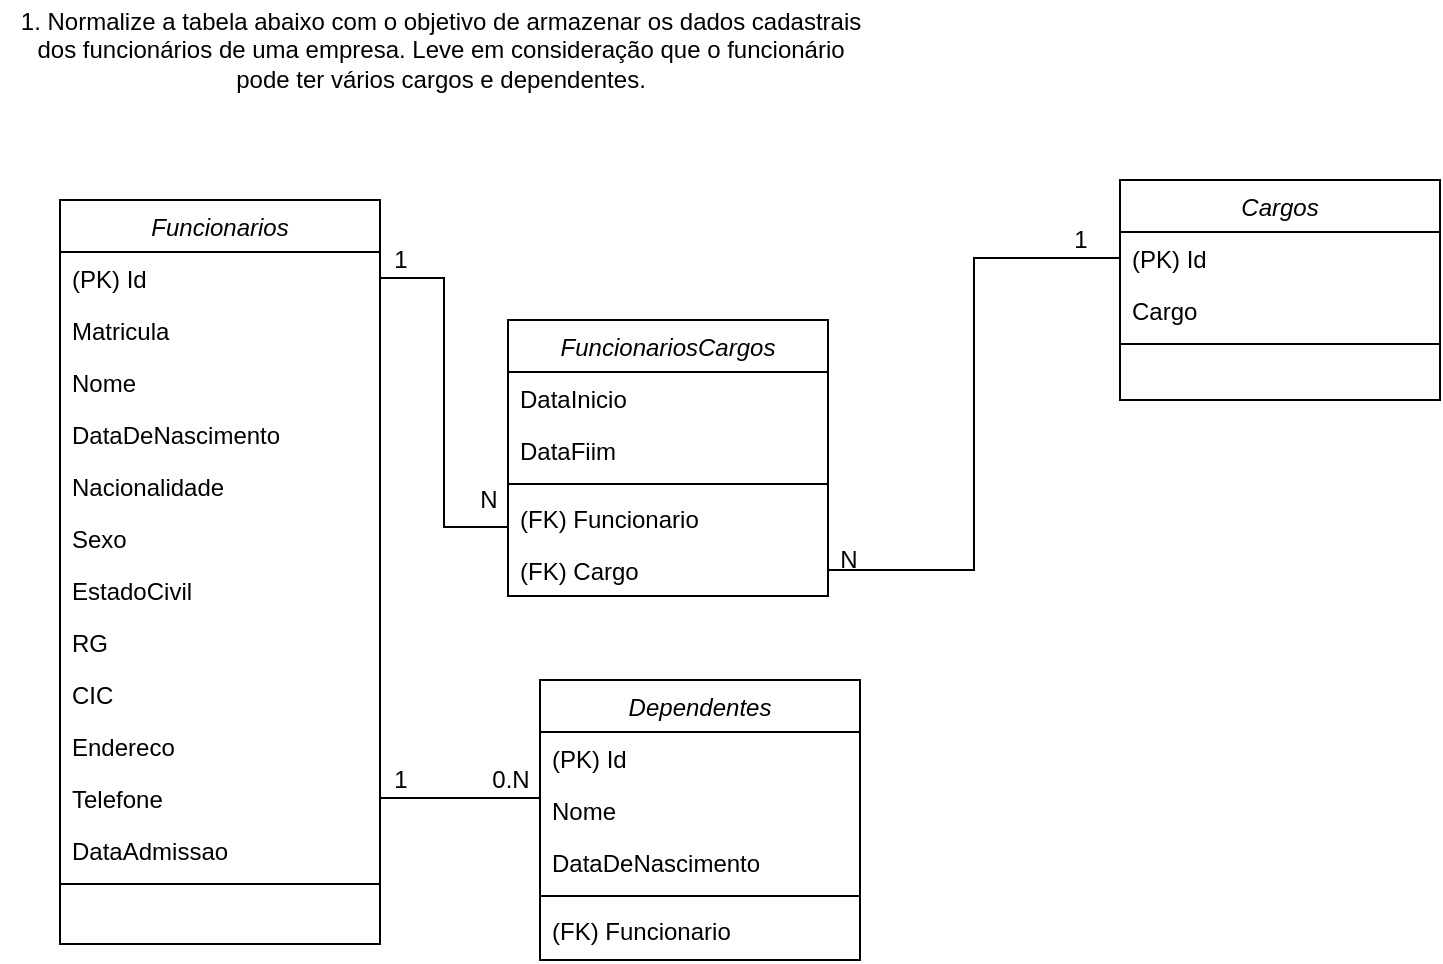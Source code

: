 <mxfile version="16.5.3" type="device" pages="4"><diagram id="C5RBs43oDa-KdzZeNtuy" name="Exercício 1 - Normalização"><mxGraphModel dx="1019" dy="555" grid="1" gridSize="10" guides="1" tooltips="1" connect="1" arrows="1" fold="1" page="1" pageScale="1" pageWidth="827" pageHeight="1169" math="0" shadow="0"><root><mxCell id="WIyWlLk6GJQsqaUBKTNV-0"/><mxCell id="WIyWlLk6GJQsqaUBKTNV-1" parent="WIyWlLk6GJQsqaUBKTNV-0"/><mxCell id="zkfFHV4jXpPFQw0GAbJ--0" value="Funcionarios" style="swimlane;fontStyle=2;align=center;verticalAlign=top;childLayout=stackLayout;horizontal=1;startSize=26;horizontalStack=0;resizeParent=1;resizeLast=0;collapsible=1;marginBottom=0;rounded=0;shadow=0;strokeWidth=1;" parent="WIyWlLk6GJQsqaUBKTNV-1" vertex="1"><mxGeometry x="30" y="100" width="160" height="372" as="geometry"><mxRectangle x="230" y="140" width="160" height="26" as="alternateBounds"/></mxGeometry></mxCell><mxCell id="zkfFHV4jXpPFQw0GAbJ--1" value="(PK) Id" style="text;align=left;verticalAlign=top;spacingLeft=4;spacingRight=4;overflow=hidden;rotatable=0;points=[[0,0.5],[1,0.5]];portConstraint=eastwest;" parent="zkfFHV4jXpPFQw0GAbJ--0" vertex="1"><mxGeometry y="26" width="160" height="26" as="geometry"/></mxCell><mxCell id="zkfFHV4jXpPFQw0GAbJ--2" value="Matricula" style="text;align=left;verticalAlign=top;spacingLeft=4;spacingRight=4;overflow=hidden;rotatable=0;points=[[0,0.5],[1,0.5]];portConstraint=eastwest;rounded=0;shadow=0;html=0;" parent="zkfFHV4jXpPFQw0GAbJ--0" vertex="1"><mxGeometry y="52" width="160" height="26" as="geometry"/></mxCell><mxCell id="zkfFHV4jXpPFQw0GAbJ--3" value="Nome" style="text;align=left;verticalAlign=top;spacingLeft=4;spacingRight=4;overflow=hidden;rotatable=0;points=[[0,0.5],[1,0.5]];portConstraint=eastwest;rounded=0;shadow=0;html=0;" parent="zkfFHV4jXpPFQw0GAbJ--0" vertex="1"><mxGeometry y="78" width="160" height="26" as="geometry"/></mxCell><mxCell id="3mXMIcMjGYahTyTsqyG7-1" value="DataDeNascimento" style="text;align=left;verticalAlign=top;spacingLeft=4;spacingRight=4;overflow=hidden;rotatable=0;points=[[0,0.5],[1,0.5]];portConstraint=eastwest;rounded=0;shadow=0;html=0;" vertex="1" parent="zkfFHV4jXpPFQw0GAbJ--0"><mxGeometry y="104" width="160" height="26" as="geometry"/></mxCell><mxCell id="3mXMIcMjGYahTyTsqyG7-2" value="Nacionalidade" style="text;align=left;verticalAlign=top;spacingLeft=4;spacingRight=4;overflow=hidden;rotatable=0;points=[[0,0.5],[1,0.5]];portConstraint=eastwest;rounded=0;shadow=0;html=0;" vertex="1" parent="zkfFHV4jXpPFQw0GAbJ--0"><mxGeometry y="130" width="160" height="26" as="geometry"/></mxCell><mxCell id="3mXMIcMjGYahTyTsqyG7-3" value="Sexo" style="text;align=left;verticalAlign=top;spacingLeft=4;spacingRight=4;overflow=hidden;rotatable=0;points=[[0,0.5],[1,0.5]];portConstraint=eastwest;rounded=0;shadow=0;html=0;" vertex="1" parent="zkfFHV4jXpPFQw0GAbJ--0"><mxGeometry y="156" width="160" height="26" as="geometry"/></mxCell><mxCell id="3mXMIcMjGYahTyTsqyG7-4" value="EstadoCivil" style="text;align=left;verticalAlign=top;spacingLeft=4;spacingRight=4;overflow=hidden;rotatable=0;points=[[0,0.5],[1,0.5]];portConstraint=eastwest;rounded=0;shadow=0;html=0;" vertex="1" parent="zkfFHV4jXpPFQw0GAbJ--0"><mxGeometry y="182" width="160" height="26" as="geometry"/></mxCell><mxCell id="3mXMIcMjGYahTyTsqyG7-5" value="RG" style="text;align=left;verticalAlign=top;spacingLeft=4;spacingRight=4;overflow=hidden;rotatable=0;points=[[0,0.5],[1,0.5]];portConstraint=eastwest;rounded=0;shadow=0;html=0;" vertex="1" parent="zkfFHV4jXpPFQw0GAbJ--0"><mxGeometry y="208" width="160" height="26" as="geometry"/></mxCell><mxCell id="3mXMIcMjGYahTyTsqyG7-6" value="CIC" style="text;align=left;verticalAlign=top;spacingLeft=4;spacingRight=4;overflow=hidden;rotatable=0;points=[[0,0.5],[1,0.5]];portConstraint=eastwest;rounded=0;shadow=0;html=0;" vertex="1" parent="zkfFHV4jXpPFQw0GAbJ--0"><mxGeometry y="234" width="160" height="26" as="geometry"/></mxCell><mxCell id="3mXMIcMjGYahTyTsqyG7-7" value="Endereco" style="text;align=left;verticalAlign=top;spacingLeft=4;spacingRight=4;overflow=hidden;rotatable=0;points=[[0,0.5],[1,0.5]];portConstraint=eastwest;rounded=0;shadow=0;html=0;" vertex="1" parent="zkfFHV4jXpPFQw0GAbJ--0"><mxGeometry y="260" width="160" height="26" as="geometry"/></mxCell><mxCell id="3mXMIcMjGYahTyTsqyG7-8" value="Telefone" style="text;align=left;verticalAlign=top;spacingLeft=4;spacingRight=4;overflow=hidden;rotatable=0;points=[[0,0.5],[1,0.5]];portConstraint=eastwest;rounded=0;shadow=0;html=0;" vertex="1" parent="zkfFHV4jXpPFQw0GAbJ--0"><mxGeometry y="286" width="160" height="26" as="geometry"/></mxCell><mxCell id="3mXMIcMjGYahTyTsqyG7-9" value="DataAdmissao" style="text;align=left;verticalAlign=top;spacingLeft=4;spacingRight=4;overflow=hidden;rotatable=0;points=[[0,0.5],[1,0.5]];portConstraint=eastwest;rounded=0;shadow=0;html=0;" vertex="1" parent="zkfFHV4jXpPFQw0GAbJ--0"><mxGeometry y="312" width="160" height="26" as="geometry"/></mxCell><mxCell id="zkfFHV4jXpPFQw0GAbJ--4" value="" style="line;html=1;strokeWidth=1;align=left;verticalAlign=middle;spacingTop=-1;spacingLeft=3;spacingRight=3;rotatable=0;labelPosition=right;points=[];portConstraint=eastwest;" parent="zkfFHV4jXpPFQw0GAbJ--0" vertex="1"><mxGeometry y="338" width="160" height="8" as="geometry"/></mxCell><mxCell id="3mXMIcMjGYahTyTsqyG7-0" value="1. Normalize a tabela abaixo com o objetivo de armazenar os dados cadastrais&lt;br/&gt;dos funcionários de uma empresa. Leve em consideração que o funcionário&lt;br/&gt;pode ter vários cargos e dependentes." style="text;html=1;align=center;verticalAlign=middle;resizable=0;points=[];autosize=1;strokeColor=none;fillColor=none;" vertex="1" parent="WIyWlLk6GJQsqaUBKTNV-1"><mxGeometry width="440" height="50" as="geometry"/></mxCell><mxCell id="3mXMIcMjGYahTyTsqyG7-10" value="Cargos" style="swimlane;fontStyle=2;align=center;verticalAlign=top;childLayout=stackLayout;horizontal=1;startSize=26;horizontalStack=0;resizeParent=1;resizeLast=0;collapsible=1;marginBottom=0;rounded=0;shadow=0;strokeWidth=1;" vertex="1" parent="WIyWlLk6GJQsqaUBKTNV-1"><mxGeometry x="560" y="90" width="160" height="110" as="geometry"><mxRectangle x="230" y="140" width="160" height="26" as="alternateBounds"/></mxGeometry></mxCell><mxCell id="3mXMIcMjGYahTyTsqyG7-11" value="(PK) Id" style="text;align=left;verticalAlign=top;spacingLeft=4;spacingRight=4;overflow=hidden;rotatable=0;points=[[0,0.5],[1,0.5]];portConstraint=eastwest;" vertex="1" parent="3mXMIcMjGYahTyTsqyG7-10"><mxGeometry y="26" width="160" height="26" as="geometry"/></mxCell><mxCell id="3mXMIcMjGYahTyTsqyG7-12" value="Cargo" style="text;align=left;verticalAlign=top;spacingLeft=4;spacingRight=4;overflow=hidden;rotatable=0;points=[[0,0.5],[1,0.5]];portConstraint=eastwest;rounded=0;shadow=0;html=0;" vertex="1" parent="3mXMIcMjGYahTyTsqyG7-10"><mxGeometry y="52" width="160" height="26" as="geometry"/></mxCell><mxCell id="3mXMIcMjGYahTyTsqyG7-23" value="" style="line;html=1;strokeWidth=1;align=left;verticalAlign=middle;spacingTop=-1;spacingLeft=3;spacingRight=3;rotatable=0;labelPosition=right;points=[];portConstraint=eastwest;" vertex="1" parent="3mXMIcMjGYahTyTsqyG7-10"><mxGeometry y="78" width="160" height="8" as="geometry"/></mxCell><mxCell id="3mXMIcMjGYahTyTsqyG7-25" value="FuncionariosCargos" style="swimlane;fontStyle=2;align=center;verticalAlign=top;childLayout=stackLayout;horizontal=1;startSize=26;horizontalStack=0;resizeParent=1;resizeLast=0;collapsible=1;marginBottom=0;rounded=0;shadow=0;strokeWidth=1;" vertex="1" parent="WIyWlLk6GJQsqaUBKTNV-1"><mxGeometry x="254" y="160" width="160" height="138" as="geometry"><mxRectangle x="230" y="140" width="160" height="26" as="alternateBounds"/></mxGeometry></mxCell><mxCell id="3mXMIcMjGYahTyTsqyG7-26" value="DataInicio" style="text;align=left;verticalAlign=top;spacingLeft=4;spacingRight=4;overflow=hidden;rotatable=0;points=[[0,0.5],[1,0.5]];portConstraint=eastwest;" vertex="1" parent="3mXMIcMjGYahTyTsqyG7-25"><mxGeometry y="26" width="160" height="26" as="geometry"/></mxCell><mxCell id="3mXMIcMjGYahTyTsqyG7-27" value="DataFiim" style="text;align=left;verticalAlign=top;spacingLeft=4;spacingRight=4;overflow=hidden;rotatable=0;points=[[0,0.5],[1,0.5]];portConstraint=eastwest;rounded=0;shadow=0;html=0;" vertex="1" parent="3mXMIcMjGYahTyTsqyG7-25"><mxGeometry y="52" width="160" height="26" as="geometry"/></mxCell><mxCell id="3mXMIcMjGYahTyTsqyG7-28" value="" style="line;html=1;strokeWidth=1;align=left;verticalAlign=middle;spacingTop=-1;spacingLeft=3;spacingRight=3;rotatable=0;labelPosition=right;points=[];portConstraint=eastwest;" vertex="1" parent="3mXMIcMjGYahTyTsqyG7-25"><mxGeometry y="78" width="160" height="8" as="geometry"/></mxCell><mxCell id="3mXMIcMjGYahTyTsqyG7-29" value="(FK) Funcionario" style="text;align=left;verticalAlign=top;spacingLeft=4;spacingRight=4;overflow=hidden;rotatable=0;points=[[0,0.5],[1,0.5]];portConstraint=eastwest;rounded=0;shadow=0;html=0;" vertex="1" parent="3mXMIcMjGYahTyTsqyG7-25"><mxGeometry y="86" width="160" height="26" as="geometry"/></mxCell><mxCell id="3mXMIcMjGYahTyTsqyG7-30" value="(FK) Cargo" style="text;align=left;verticalAlign=top;spacingLeft=4;spacingRight=4;overflow=hidden;rotatable=0;points=[[0,0.5],[1,0.5]];portConstraint=eastwest;rounded=0;shadow=0;html=0;" vertex="1" parent="3mXMIcMjGYahTyTsqyG7-25"><mxGeometry y="112" width="160" height="26" as="geometry"/></mxCell><mxCell id="3mXMIcMjGYahTyTsqyG7-31" style="edgeStyle=orthogonalEdgeStyle;rounded=0;orthogonalLoop=1;jettySize=auto;html=1;entryX=1;entryY=0.5;entryDx=0;entryDy=0;endArrow=none;endFill=0;" edge="1" parent="WIyWlLk6GJQsqaUBKTNV-1" source="3mXMIcMjGYahTyTsqyG7-11" target="3mXMIcMjGYahTyTsqyG7-30"><mxGeometry relative="1" as="geometry"/></mxCell><mxCell id="3mXMIcMjGYahTyTsqyG7-32" value="N" style="text;html=1;align=center;verticalAlign=middle;resizable=0;points=[];autosize=1;strokeColor=none;fillColor=none;" vertex="1" parent="WIyWlLk6GJQsqaUBKTNV-1"><mxGeometry x="414" y="270" width="20" height="20" as="geometry"/></mxCell><mxCell id="3mXMIcMjGYahTyTsqyG7-33" value="1" style="text;html=1;align=center;verticalAlign=middle;resizable=0;points=[];autosize=1;strokeColor=none;fillColor=none;" vertex="1" parent="WIyWlLk6GJQsqaUBKTNV-1"><mxGeometry x="530" y="110" width="20" height="20" as="geometry"/></mxCell><mxCell id="3mXMIcMjGYahTyTsqyG7-34" style="edgeStyle=orthogonalEdgeStyle;rounded=0;orthogonalLoop=1;jettySize=auto;html=1;entryX=0;entryY=0.75;entryDx=0;entryDy=0;endArrow=none;endFill=0;" edge="1" parent="WIyWlLk6GJQsqaUBKTNV-1" source="zkfFHV4jXpPFQw0GAbJ--1" target="3mXMIcMjGYahTyTsqyG7-25"><mxGeometry relative="1" as="geometry"/></mxCell><mxCell id="3mXMIcMjGYahTyTsqyG7-35" value="N" style="text;html=1;align=center;verticalAlign=middle;resizable=0;points=[];autosize=1;strokeColor=none;fillColor=none;" vertex="1" parent="WIyWlLk6GJQsqaUBKTNV-1"><mxGeometry x="234" y="240" width="20" height="20" as="geometry"/></mxCell><mxCell id="3mXMIcMjGYahTyTsqyG7-36" value="1" style="text;html=1;align=center;verticalAlign=middle;resizable=0;points=[];autosize=1;strokeColor=none;fillColor=none;" vertex="1" parent="WIyWlLk6GJQsqaUBKTNV-1"><mxGeometry x="190" y="120" width="20" height="20" as="geometry"/></mxCell><mxCell id="3mXMIcMjGYahTyTsqyG7-37" value="Dependentes" style="swimlane;fontStyle=2;align=center;verticalAlign=top;childLayout=stackLayout;horizontal=1;startSize=26;horizontalStack=0;resizeParent=1;resizeLast=0;collapsible=1;marginBottom=0;rounded=0;shadow=0;strokeWidth=1;" vertex="1" parent="WIyWlLk6GJQsqaUBKTNV-1"><mxGeometry x="270" y="340" width="160" height="140" as="geometry"><mxRectangle x="230" y="140" width="160" height="26" as="alternateBounds"/></mxGeometry></mxCell><mxCell id="3mXMIcMjGYahTyTsqyG7-38" value="(PK) Id" style="text;align=left;verticalAlign=top;spacingLeft=4;spacingRight=4;overflow=hidden;rotatable=0;points=[[0,0.5],[1,0.5]];portConstraint=eastwest;" vertex="1" parent="3mXMIcMjGYahTyTsqyG7-37"><mxGeometry y="26" width="160" height="26" as="geometry"/></mxCell><mxCell id="3mXMIcMjGYahTyTsqyG7-40" value="Nome" style="text;align=left;verticalAlign=top;spacingLeft=4;spacingRight=4;overflow=hidden;rotatable=0;points=[[0,0.5],[1,0.5]];portConstraint=eastwest;rounded=0;shadow=0;html=0;" vertex="1" parent="3mXMIcMjGYahTyTsqyG7-37"><mxGeometry y="52" width="160" height="26" as="geometry"/></mxCell><mxCell id="3mXMIcMjGYahTyTsqyG7-41" value="DataDeNascimento" style="text;align=left;verticalAlign=top;spacingLeft=4;spacingRight=4;overflow=hidden;rotatable=0;points=[[0,0.5],[1,0.5]];portConstraint=eastwest;rounded=0;shadow=0;html=0;" vertex="1" parent="3mXMIcMjGYahTyTsqyG7-37"><mxGeometry y="78" width="160" height="26" as="geometry"/></mxCell><mxCell id="3mXMIcMjGYahTyTsqyG7-50" value="" style="line;html=1;strokeWidth=1;align=left;verticalAlign=middle;spacingTop=-1;spacingLeft=3;spacingRight=3;rotatable=0;labelPosition=right;points=[];portConstraint=eastwest;" vertex="1" parent="3mXMIcMjGYahTyTsqyG7-37"><mxGeometry y="104" width="160" height="8" as="geometry"/></mxCell><mxCell id="3mXMIcMjGYahTyTsqyG7-51" value="(FK) Funcionario" style="text;align=left;verticalAlign=top;spacingLeft=4;spacingRight=4;overflow=hidden;rotatable=0;points=[[0,0.5],[1,0.5]];portConstraint=eastwest;rounded=0;shadow=0;html=0;" vertex="1" parent="3mXMIcMjGYahTyTsqyG7-37"><mxGeometry y="112" width="160" height="26" as="geometry"/></mxCell><mxCell id="3mXMIcMjGYahTyTsqyG7-52" style="edgeStyle=orthogonalEdgeStyle;rounded=0;orthogonalLoop=1;jettySize=auto;html=1;entryX=0;entryY=0.269;entryDx=0;entryDy=0;entryPerimeter=0;endArrow=none;endFill=0;" edge="1" parent="WIyWlLk6GJQsqaUBKTNV-1" source="3mXMIcMjGYahTyTsqyG7-8" target="3mXMIcMjGYahTyTsqyG7-40"><mxGeometry relative="1" as="geometry"/></mxCell><mxCell id="3mXMIcMjGYahTyTsqyG7-53" value="0.N" style="text;html=1;align=center;verticalAlign=middle;resizable=0;points=[];autosize=1;strokeColor=none;fillColor=none;" vertex="1" parent="WIyWlLk6GJQsqaUBKTNV-1"><mxGeometry x="240" y="380" width="30" height="20" as="geometry"/></mxCell><mxCell id="3mXMIcMjGYahTyTsqyG7-54" value="1" style="text;html=1;align=center;verticalAlign=middle;resizable=0;points=[];autosize=1;strokeColor=none;fillColor=none;" vertex="1" parent="WIyWlLk6GJQsqaUBKTNV-1"><mxGeometry x="190" y="380" width="20" height="20" as="geometry"/></mxCell></root></mxGraphModel></diagram><diagram id="k9moLMNyNaxOVs8vuz9n" name="Exercício 2 - Normalização"><mxGraphModel dx="1019" dy="555" grid="1" gridSize="10" guides="1" tooltips="1" connect="1" arrows="1" fold="1" page="1" pageScale="1" pageWidth="827" pageHeight="1169" math="0" shadow="0"><root><mxCell id="qV_0q_yKl_qbezp5Yq92-0"/><mxCell id="qV_0q_yKl_qbezp5Yq92-1" parent="qV_0q_yKl_qbezp5Yq92-0"/><mxCell id="qV_0q_yKl_qbezp5Yq92-2" value="2 - Normalize a tabela abaixo com o objetivo de armazenar os dados das fichas médicas de todos os &lt;br&gt;pacientes de uma clínica. Leve em consideração que o CRM do médico serve para identificá-lo unicamente." style="text;html=1;align=center;verticalAlign=middle;resizable=0;points=[];autosize=1;strokeColor=none;fillColor=none;" vertex="1" parent="qV_0q_yKl_qbezp5Yq92-1"><mxGeometry y="10" width="590" height="30" as="geometry"/></mxCell><mxCell id="i8jL3PM51J6CjR3lhfj7-24" style="edgeStyle=orthogonalEdgeStyle;rounded=0;orthogonalLoop=1;jettySize=auto;html=1;entryX=0;entryY=0.5;entryDx=0;entryDy=0;endArrow=none;endFill=0;" edge="1" parent="qV_0q_yKl_qbezp5Yq92-1" source="xkMpiqA0l2TrEX7L2Xcg-0" target="i8jL3PM51J6CjR3lhfj7-20"><mxGeometry relative="1" as="geometry"/></mxCell><mxCell id="xkMpiqA0l2TrEX7L2Xcg-0" value="FichasMedicas" style="swimlane;fontStyle=2;align=center;verticalAlign=top;childLayout=stackLayout;horizontal=1;startSize=26;horizontalStack=0;resizeParent=1;resizeLast=0;collapsible=1;marginBottom=0;rounded=0;shadow=0;strokeWidth=1;" vertex="1" parent="qV_0q_yKl_qbezp5Yq92-1"><mxGeometry x="20" y="80" width="160" height="290" as="geometry"><mxRectangle x="230" y="140" width="160" height="26" as="alternateBounds"/></mxGeometry></mxCell><mxCell id="xkMpiqA0l2TrEX7L2Xcg-1" value="(PK) Id" style="text;align=left;verticalAlign=top;spacingLeft=4;spacingRight=4;overflow=hidden;rotatable=0;points=[[0,0.5],[1,0.5]];portConstraint=eastwest;fontStyle=1" vertex="1" parent="xkMpiqA0l2TrEX7L2Xcg-0"><mxGeometry y="26" width="160" height="26" as="geometry"/></mxCell><mxCell id="xkMpiqA0l2TrEX7L2Xcg-2" value="NumeroPaciente" style="text;align=left;verticalAlign=top;spacingLeft=4;spacingRight=4;overflow=hidden;rotatable=0;points=[[0,0.5],[1,0.5]];portConstraint=eastwest;rounded=0;shadow=0;html=0;" vertex="1" parent="xkMpiqA0l2TrEX7L2Xcg-0"><mxGeometry y="52" width="160" height="26" as="geometry"/></mxCell><mxCell id="xkMpiqA0l2TrEX7L2Xcg-3" value="Nome" style="text;align=left;verticalAlign=top;spacingLeft=4;spacingRight=4;overflow=hidden;rotatable=0;points=[[0,0.5],[1,0.5]];portConstraint=eastwest;rounded=0;shadow=0;html=0;" vertex="1" parent="xkMpiqA0l2TrEX7L2Xcg-0"><mxGeometry y="78" width="160" height="26" as="geometry"/></mxCell><mxCell id="xkMpiqA0l2TrEX7L2Xcg-4" value="DataDeNascimento" style="text;align=left;verticalAlign=top;spacingLeft=4;spacingRight=4;overflow=hidden;rotatable=0;points=[[0,0.5],[1,0.5]];portConstraint=eastwest;rounded=0;shadow=0;html=0;" vertex="1" parent="xkMpiqA0l2TrEX7L2Xcg-0"><mxGeometry y="104" width="160" height="26" as="geometry"/></mxCell><mxCell id="xkMpiqA0l2TrEX7L2Xcg-6" value="Sexo" style="text;align=left;verticalAlign=top;spacingLeft=4;spacingRight=4;overflow=hidden;rotatable=0;points=[[0,0.5],[1,0.5]];portConstraint=eastwest;rounded=0;shadow=0;html=0;" vertex="1" parent="xkMpiqA0l2TrEX7L2Xcg-0"><mxGeometry y="130" width="160" height="26" as="geometry"/></mxCell><mxCell id="xkMpiqA0l2TrEX7L2Xcg-7" value="EstadoCivil" style="text;align=left;verticalAlign=top;spacingLeft=4;spacingRight=4;overflow=hidden;rotatable=0;points=[[0,0.5],[1,0.5]];portConstraint=eastwest;rounded=0;shadow=0;html=0;" vertex="1" parent="xkMpiqA0l2TrEX7L2Xcg-0"><mxGeometry y="156" width="160" height="26" as="geometry"/></mxCell><mxCell id="xkMpiqA0l2TrEX7L2Xcg-8" value="RG" style="text;align=left;verticalAlign=top;spacingLeft=4;spacingRight=4;overflow=hidden;rotatable=0;points=[[0,0.5],[1,0.5]];portConstraint=eastwest;rounded=0;shadow=0;html=0;" vertex="1" parent="xkMpiqA0l2TrEX7L2Xcg-0"><mxGeometry y="182" width="160" height="26" as="geometry"/></mxCell><mxCell id="xkMpiqA0l2TrEX7L2Xcg-11" value="Telefone" style="text;align=left;verticalAlign=top;spacingLeft=4;spacingRight=4;overflow=hidden;rotatable=0;points=[[0,0.5],[1,0.5]];portConstraint=eastwest;rounded=0;shadow=0;html=0;" vertex="1" parent="xkMpiqA0l2TrEX7L2Xcg-0"><mxGeometry y="208" width="160" height="26" as="geometry"/></mxCell><mxCell id="xkMpiqA0l2TrEX7L2Xcg-10" value="Endereco" style="text;align=left;verticalAlign=top;spacingLeft=4;spacingRight=4;overflow=hidden;rotatable=0;points=[[0,0.5],[1,0.5]];portConstraint=eastwest;rounded=0;shadow=0;html=0;" vertex="1" parent="xkMpiqA0l2TrEX7L2Xcg-0"><mxGeometry y="234" width="160" height="26" as="geometry"/></mxCell><mxCell id="xkMpiqA0l2TrEX7L2Xcg-13" value="" style="line;html=1;strokeWidth=1;align=left;verticalAlign=middle;spacingTop=-1;spacingLeft=3;spacingRight=3;rotatable=0;labelPosition=right;points=[];portConstraint=eastwest;" vertex="1" parent="xkMpiqA0l2TrEX7L2Xcg-0"><mxGeometry y="260" width="160" height="8" as="geometry"/></mxCell><mxCell id="i8jL3PM51J6CjR3lhfj7-25" style="edgeStyle=orthogonalEdgeStyle;rounded=0;orthogonalLoop=1;jettySize=auto;html=1;entryX=0.5;entryY=0;entryDx=0;entryDy=0;endArrow=none;endFill=0;" edge="1" parent="qV_0q_yKl_qbezp5Yq92-1" source="i8jL3PM51J6CjR3lhfj7-0" target="i8jL3PM51J6CjR3lhfj7-10"><mxGeometry relative="1" as="geometry"/></mxCell><mxCell id="i8jL3PM51J6CjR3lhfj7-0" value="Medicos" style="swimlane;fontStyle=2;align=center;verticalAlign=top;childLayout=stackLayout;horizontal=1;startSize=26;horizontalStack=0;resizeParent=1;resizeLast=0;collapsible=1;marginBottom=0;rounded=0;shadow=0;strokeWidth=1;" vertex="1" parent="qV_0q_yKl_qbezp5Yq92-1"><mxGeometry x="270" y="60" width="160" height="130" as="geometry"><mxRectangle x="230" y="140" width="160" height="26" as="alternateBounds"/></mxGeometry></mxCell><mxCell id="i8jL3PM51J6CjR3lhfj7-1" value="(PK) Id" style="text;align=left;verticalAlign=top;spacingLeft=4;spacingRight=4;overflow=hidden;rotatable=0;points=[[0,0.5],[1,0.5]];portConstraint=eastwest;" vertex="1" parent="i8jL3PM51J6CjR3lhfj7-0"><mxGeometry y="26" width="160" height="26" as="geometry"/></mxCell><mxCell id="i8jL3PM51J6CjR3lhfj7-2" value="CRM" style="text;align=left;verticalAlign=top;spacingLeft=4;spacingRight=4;overflow=hidden;rotatable=0;points=[[0,0.5],[1,0.5]];portConstraint=eastwest;rounded=0;shadow=0;html=0;" vertex="1" parent="i8jL3PM51J6CjR3lhfj7-0"><mxGeometry y="52" width="160" height="26" as="geometry"/></mxCell><mxCell id="i8jL3PM51J6CjR3lhfj7-4" value="Nome" style="text;align=left;verticalAlign=top;spacingLeft=4;spacingRight=4;overflow=hidden;rotatable=0;points=[[0,0.5],[1,0.5]];portConstraint=eastwest;rounded=0;shadow=0;html=0;" vertex="1" parent="i8jL3PM51J6CjR3lhfj7-0"><mxGeometry y="78" width="160" height="26" as="geometry"/></mxCell><mxCell id="i8jL3PM51J6CjR3lhfj7-3" value="" style="line;html=1;strokeWidth=1;align=left;verticalAlign=middle;spacingTop=-1;spacingLeft=3;spacingRight=3;rotatable=0;labelPosition=right;points=[];portConstraint=eastwest;" vertex="1" parent="i8jL3PM51J6CjR3lhfj7-0"><mxGeometry y="104" width="160" height="8" as="geometry"/></mxCell><mxCell id="i8jL3PM51J6CjR3lhfj7-5" value="Diagnosticos" style="swimlane;fontStyle=2;align=center;verticalAlign=top;childLayout=stackLayout;horizontal=1;startSize=26;horizontalStack=0;resizeParent=1;resizeLast=0;collapsible=1;marginBottom=0;rounded=0;shadow=0;strokeWidth=1;" vertex="1" parent="qV_0q_yKl_qbezp5Yq92-1"><mxGeometry x="667" y="70" width="160" height="110" as="geometry"><mxRectangle x="230" y="140" width="160" height="26" as="alternateBounds"/></mxGeometry></mxCell><mxCell id="i8jL3PM51J6CjR3lhfj7-6" value="(PK) Id" style="text;align=left;verticalAlign=top;spacingLeft=4;spacingRight=4;overflow=hidden;rotatable=0;points=[[0,0.5],[1,0.5]];portConstraint=eastwest;" vertex="1" parent="i8jL3PM51J6CjR3lhfj7-5"><mxGeometry y="26" width="160" height="26" as="geometry"/></mxCell><mxCell id="i8jL3PM51J6CjR3lhfj7-7" value="Diagnostico" style="text;align=left;verticalAlign=top;spacingLeft=4;spacingRight=4;overflow=hidden;rotatable=0;points=[[0,0.5],[1,0.5]];portConstraint=eastwest;rounded=0;shadow=0;html=0;" vertex="1" parent="i8jL3PM51J6CjR3lhfj7-5"><mxGeometry y="52" width="160" height="26" as="geometry"/></mxCell><mxCell id="i8jL3PM51J6CjR3lhfj7-9" value="" style="line;html=1;strokeWidth=1;align=left;verticalAlign=middle;spacingTop=-1;spacingLeft=3;spacingRight=3;rotatable=0;labelPosition=right;points=[];portConstraint=eastwest;" vertex="1" parent="i8jL3PM51J6CjR3lhfj7-5"><mxGeometry y="78" width="160" height="8" as="geometry"/></mxCell><mxCell id="i8jL3PM51J6CjR3lhfj7-10" value="Consultas" style="swimlane;fontStyle=2;align=center;verticalAlign=top;childLayout=stackLayout;horizontal=1;startSize=26;horizontalStack=0;resizeParent=1;resizeLast=0;collapsible=1;marginBottom=0;rounded=0;shadow=0;strokeWidth=1;" vertex="1" parent="qV_0q_yKl_qbezp5Yq92-1"><mxGeometry x="270" y="250" width="160" height="164" as="geometry"><mxRectangle x="230" y="140" width="160" height="26" as="alternateBounds"/></mxGeometry></mxCell><mxCell id="i8jL3PM51J6CjR3lhfj7-11" value="(PK) Id" style="text;align=left;verticalAlign=top;spacingLeft=4;spacingRight=4;overflow=hidden;rotatable=0;points=[[0,0.5],[1,0.5]];portConstraint=eastwest;" vertex="1" parent="i8jL3PM51J6CjR3lhfj7-10"><mxGeometry y="26" width="160" height="26" as="geometry"/></mxCell><mxCell id="i8jL3PM51J6CjR3lhfj7-12" value="NumeroDaConsulta" style="text;align=left;verticalAlign=top;spacingLeft=4;spacingRight=4;overflow=hidden;rotatable=0;points=[[0,0.5],[1,0.5]];portConstraint=eastwest;rounded=0;shadow=0;html=0;" vertex="1" parent="i8jL3PM51J6CjR3lhfj7-10"><mxGeometry y="52" width="160" height="26" as="geometry"/></mxCell><mxCell id="i8jL3PM51J6CjR3lhfj7-13" value="Data" style="text;align=left;verticalAlign=top;spacingLeft=4;spacingRight=4;overflow=hidden;rotatable=0;points=[[0,0.5],[1,0.5]];portConstraint=eastwest;rounded=0;shadow=0;html=0;" vertex="1" parent="i8jL3PM51J6CjR3lhfj7-10"><mxGeometry y="78" width="160" height="26" as="geometry"/></mxCell><mxCell id="i8jL3PM51J6CjR3lhfj7-14" value="" style="line;html=1;strokeWidth=1;align=left;verticalAlign=middle;spacingTop=-1;spacingLeft=3;spacingRight=3;rotatable=0;labelPosition=right;points=[];portConstraint=eastwest;" vertex="1" parent="i8jL3PM51J6CjR3lhfj7-10"><mxGeometry y="104" width="160" height="8" as="geometry"/></mxCell><mxCell id="i8jL3PM51J6CjR3lhfj7-20" value="(FK) FichaMedica" style="text;align=left;verticalAlign=top;spacingLeft=4;spacingRight=4;overflow=hidden;rotatable=0;points=[[0,0.5],[1,0.5]];portConstraint=eastwest;rounded=0;shadow=0;html=0;" vertex="1" parent="i8jL3PM51J6CjR3lhfj7-10"><mxGeometry y="112" width="160" height="26" as="geometry"/></mxCell><mxCell id="i8jL3PM51J6CjR3lhfj7-21" value="(FK) Medico" style="text;align=left;verticalAlign=top;spacingLeft=4;spacingRight=4;overflow=hidden;rotatable=0;points=[[0,0.5],[1,0.5]];portConstraint=eastwest;rounded=0;shadow=0;html=0;" vertex="1" parent="i8jL3PM51J6CjR3lhfj7-10"><mxGeometry y="138" width="160" height="26" as="geometry"/></mxCell><mxCell id="i8jL3PM51J6CjR3lhfj7-15" value="Exames" style="swimlane;fontStyle=2;align=center;verticalAlign=top;childLayout=stackLayout;horizontal=1;startSize=26;horizontalStack=0;resizeParent=1;resizeLast=0;collapsible=1;marginBottom=0;rounded=0;shadow=0;strokeWidth=1;" vertex="1" parent="qV_0q_yKl_qbezp5Yq92-1"><mxGeometry x="667" y="267" width="160" height="130" as="geometry"><mxRectangle x="230" y="140" width="160" height="26" as="alternateBounds"/></mxGeometry></mxCell><mxCell id="i8jL3PM51J6CjR3lhfj7-16" value="(PK) Id" style="text;align=left;verticalAlign=top;spacingLeft=4;spacingRight=4;overflow=hidden;rotatable=0;points=[[0,0.5],[1,0.5]];portConstraint=eastwest;" vertex="1" parent="i8jL3PM51J6CjR3lhfj7-15"><mxGeometry y="26" width="160" height="26" as="geometry"/></mxCell><mxCell id="i8jL3PM51J6CjR3lhfj7-17" value="Exame" style="text;align=left;verticalAlign=top;spacingLeft=4;spacingRight=4;overflow=hidden;rotatable=0;points=[[0,0.5],[1,0.5]];portConstraint=eastwest;rounded=0;shadow=0;html=0;" vertex="1" parent="i8jL3PM51J6CjR3lhfj7-15"><mxGeometry y="52" width="160" height="26" as="geometry"/></mxCell><mxCell id="i8jL3PM51J6CjR3lhfj7-18" value="Data" style="text;align=left;verticalAlign=top;spacingLeft=4;spacingRight=4;overflow=hidden;rotatable=0;points=[[0,0.5],[1,0.5]];portConstraint=eastwest;rounded=0;shadow=0;html=0;" vertex="1" parent="i8jL3PM51J6CjR3lhfj7-15"><mxGeometry y="78" width="160" height="26" as="geometry"/></mxCell><mxCell id="i8jL3PM51J6CjR3lhfj7-19" value="" style="line;html=1;strokeWidth=1;align=left;verticalAlign=middle;spacingTop=-1;spacingLeft=3;spacingRight=3;rotatable=0;labelPosition=right;points=[];portConstraint=eastwest;" vertex="1" parent="i8jL3PM51J6CjR3lhfj7-15"><mxGeometry y="104" width="160" height="8" as="geometry"/></mxCell><mxCell id="i8jL3PM51J6CjR3lhfj7-26" value="ConsultasDiagnosticos" style="swimlane;fontStyle=2;align=center;verticalAlign=top;childLayout=stackLayout;horizontal=1;startSize=30;horizontalStack=0;resizeParent=1;resizeLast=0;collapsible=1;marginBottom=0;rounded=0;shadow=0;strokeWidth=1;" vertex="1" parent="qV_0q_yKl_qbezp5Yq92-1"><mxGeometry x="460" y="140" width="160" height="90" as="geometry"><mxRectangle x="230" y="140" width="160" height="26" as="alternateBounds"/></mxGeometry></mxCell><mxCell id="i8jL3PM51J6CjR3lhfj7-29" value="" style="line;html=1;strokeWidth=1;align=left;verticalAlign=middle;spacingTop=-1;spacingLeft=3;spacingRight=3;rotatable=0;labelPosition=right;points=[];portConstraint=eastwest;" vertex="1" parent="i8jL3PM51J6CjR3lhfj7-26"><mxGeometry y="30" width="160" height="8" as="geometry"/></mxCell><mxCell id="i8jL3PM51J6CjR3lhfj7-30" value="(FK) Consulta" style="text;align=left;verticalAlign=top;spacingLeft=4;spacingRight=4;overflow=hidden;rotatable=0;points=[[0,0.5],[1,0.5]];portConstraint=eastwest;rounded=0;shadow=0;html=0;" vertex="1" parent="i8jL3PM51J6CjR3lhfj7-26"><mxGeometry y="38" width="160" height="26" as="geometry"/></mxCell><mxCell id="i8jL3PM51J6CjR3lhfj7-31" value="(FK) Diagnostico" style="text;align=left;verticalAlign=top;spacingLeft=4;spacingRight=4;overflow=hidden;rotatable=0;points=[[0,0.5],[1,0.5]];portConstraint=eastwest;rounded=0;shadow=0;html=0;" vertex="1" parent="i8jL3PM51J6CjR3lhfj7-26"><mxGeometry y="64" width="160" height="26" as="geometry"/></mxCell><mxCell id="i8jL3PM51J6CjR3lhfj7-32" style="edgeStyle=orthogonalEdgeStyle;rounded=0;orthogonalLoop=1;jettySize=auto;html=1;entryX=0.5;entryY=0;entryDx=0;entryDy=0;endArrow=none;endFill=0;" edge="1" parent="qV_0q_yKl_qbezp5Yq92-1" source="i8jL3PM51J6CjR3lhfj7-6" target="i8jL3PM51J6CjR3lhfj7-26"><mxGeometry relative="1" as="geometry"/></mxCell><mxCell id="i8jL3PM51J6CjR3lhfj7-34" style="edgeStyle=orthogonalEdgeStyle;rounded=0;orthogonalLoop=1;jettySize=auto;html=1;entryX=0.488;entryY=0.992;entryDx=0;entryDy=0;entryPerimeter=0;endArrow=none;endFill=0;" edge="1" parent="qV_0q_yKl_qbezp5Yq92-1" source="i8jL3PM51J6CjR3lhfj7-12" target="i8jL3PM51J6CjR3lhfj7-31"><mxGeometry relative="1" as="geometry"/></mxCell><mxCell id="i8jL3PM51J6CjR3lhfj7-35" value="1" style="text;html=1;align=center;verticalAlign=middle;resizable=0;points=[];autosize=1;strokeColor=none;fillColor=none;" vertex="1" parent="qV_0q_yKl_qbezp5Yq92-1"><mxGeometry x="430" y="300" width="20" height="20" as="geometry"/></mxCell><mxCell id="i8jL3PM51J6CjR3lhfj7-37" value="ConsultasExames" style="swimlane;fontStyle=2;align=center;verticalAlign=top;childLayout=stackLayout;horizontal=1;startSize=30;horizontalStack=0;resizeParent=1;resizeLast=0;collapsible=1;marginBottom=0;rounded=0;shadow=0;strokeWidth=1;" vertex="1" parent="qV_0q_yKl_qbezp5Yq92-1"><mxGeometry x="470" y="397" width="160" height="90" as="geometry"><mxRectangle x="230" y="140" width="160" height="26" as="alternateBounds"/></mxGeometry></mxCell><mxCell id="i8jL3PM51J6CjR3lhfj7-38" value="" style="line;html=1;strokeWidth=1;align=left;verticalAlign=middle;spacingTop=-1;spacingLeft=3;spacingRight=3;rotatable=0;labelPosition=right;points=[];portConstraint=eastwest;" vertex="1" parent="i8jL3PM51J6CjR3lhfj7-37"><mxGeometry y="30" width="160" height="8" as="geometry"/></mxCell><mxCell id="i8jL3PM51J6CjR3lhfj7-39" value="(FK) Consulta" style="text;align=left;verticalAlign=top;spacingLeft=4;spacingRight=4;overflow=hidden;rotatable=0;points=[[0,0.5],[1,0.5]];portConstraint=eastwest;rounded=0;shadow=0;html=0;" vertex="1" parent="i8jL3PM51J6CjR3lhfj7-37"><mxGeometry y="38" width="160" height="26" as="geometry"/></mxCell><mxCell id="i8jL3PM51J6CjR3lhfj7-40" value="(FK) Exame" style="text;align=left;verticalAlign=top;spacingLeft=4;spacingRight=4;overflow=hidden;rotatable=0;points=[[0,0.5],[1,0.5]];portConstraint=eastwest;rounded=0;shadow=0;html=0;" vertex="1" parent="i8jL3PM51J6CjR3lhfj7-37"><mxGeometry y="64" width="160" height="26" as="geometry"/></mxCell><mxCell id="i8jL3PM51J6CjR3lhfj7-41" style="edgeStyle=orthogonalEdgeStyle;rounded=0;orthogonalLoop=1;jettySize=auto;html=1;entryX=0.75;entryY=0;entryDx=0;entryDy=0;endArrow=none;endFill=0;" edge="1" parent="qV_0q_yKl_qbezp5Yq92-1" source="i8jL3PM51J6CjR3lhfj7-16" target="i8jL3PM51J6CjR3lhfj7-37"><mxGeometry relative="1" as="geometry"/></mxCell><mxCell id="i8jL3PM51J6CjR3lhfj7-42" style="edgeStyle=orthogonalEdgeStyle;rounded=0;orthogonalLoop=1;jettySize=auto;html=1;entryX=0.481;entryY=1.009;entryDx=0;entryDy=0;entryPerimeter=0;endArrow=none;endFill=0;" edge="1" parent="qV_0q_yKl_qbezp5Yq92-1" source="i8jL3PM51J6CjR3lhfj7-39" target="i8jL3PM51J6CjR3lhfj7-21"><mxGeometry relative="1" as="geometry"/></mxCell><mxCell id="i8jL3PM51J6CjR3lhfj7-43" value="1" style="text;html=1;align=center;verticalAlign=middle;resizable=0;points=[];autosize=1;strokeColor=none;fillColor=none;" vertex="1" parent="qV_0q_yKl_qbezp5Yq92-1"><mxGeometry x="180" y="200" width="20" height="20" as="geometry"/></mxCell><mxCell id="i8jL3PM51J6CjR3lhfj7-44" value="1" style="text;html=1;align=center;verticalAlign=middle;resizable=0;points=[];autosize=1;strokeColor=none;fillColor=none;" vertex="1" parent="qV_0q_yKl_qbezp5Yq92-1"><mxGeometry x="350" y="190" width="20" height="20" as="geometry"/></mxCell><mxCell id="i8jL3PM51J6CjR3lhfj7-45" value="1" style="text;html=1;align=center;verticalAlign=middle;resizable=0;points=[];autosize=1;strokeColor=none;fillColor=none;" vertex="1" parent="qV_0q_yKl_qbezp5Yq92-1"><mxGeometry x="350" y="230" width="20" height="20" as="geometry"/></mxCell><mxCell id="i8jL3PM51J6CjR3lhfj7-46" value="1" style="text;html=1;align=center;verticalAlign=middle;resizable=0;points=[];autosize=1;strokeColor=none;fillColor=none;" vertex="1" parent="qV_0q_yKl_qbezp5Yq92-1"><mxGeometry x="350" y="414" width="20" height="20" as="geometry"/></mxCell><mxCell id="i8jL3PM51J6CjR3lhfj7-47" value="1" style="text;html=1;align=center;verticalAlign=middle;resizable=0;points=[];autosize=1;strokeColor=none;fillColor=none;" vertex="1" parent="qV_0q_yKl_qbezp5Yq92-1"><mxGeometry x="647" y="290" width="20" height="20" as="geometry"/></mxCell><mxCell id="i8jL3PM51J6CjR3lhfj7-48" value="1" style="text;html=1;align=center;verticalAlign=middle;resizable=0;points=[];autosize=1;strokeColor=none;fillColor=none;" vertex="1" parent="qV_0q_yKl_qbezp5Yq92-1"><mxGeometry x="647" y="90" width="20" height="20" as="geometry"/></mxCell><mxCell id="i8jL3PM51J6CjR3lhfj7-49" value="N" style="text;html=1;align=center;verticalAlign=middle;resizable=0;points=[];autosize=1;strokeColor=none;fillColor=none;" vertex="1" parent="qV_0q_yKl_qbezp5Yq92-1"><mxGeometry x="250" y="360" width="20" height="20" as="geometry"/></mxCell><mxCell id="i8jL3PM51J6CjR3lhfj7-50" value="0.N" style="text;html=1;align=center;verticalAlign=middle;resizable=0;points=[];autosize=1;strokeColor=none;fillColor=none;" vertex="1" parent="qV_0q_yKl_qbezp5Yq92-1"><mxGeometry x="445" y="430" width="30" height="20" as="geometry"/></mxCell><mxCell id="i8jL3PM51J6CjR3lhfj7-52" value="0.N" style="text;html=1;align=center;verticalAlign=middle;resizable=0;points=[];autosize=1;strokeColor=none;fillColor=none;" vertex="1" parent="qV_0q_yKl_qbezp5Yq92-1"><mxGeometry x="560" y="377" width="30" height="20" as="geometry"/></mxCell><mxCell id="i8jL3PM51J6CjR3lhfj7-56" value="0.N" style="text;html=1;align=center;verticalAlign=middle;resizable=0;points=[];autosize=1;strokeColor=none;fillColor=none;" vertex="1" parent="qV_0q_yKl_qbezp5Yq92-1"><mxGeometry x="510" y="230" width="30" height="20" as="geometry"/></mxCell><mxCell id="i8jL3PM51J6CjR3lhfj7-57" value="0.N" style="text;html=1;align=center;verticalAlign=middle;resizable=0;points=[];autosize=1;strokeColor=none;fillColor=none;" vertex="1" parent="qV_0q_yKl_qbezp5Yq92-1"><mxGeometry x="510" y="120" width="30" height="20" as="geometry"/></mxCell></root></mxGraphModel></diagram><diagram id="0tn_un1ES3-ZgK_lHqmH" name="Exercíco 3 - Normalização"><mxGraphModel dx="1019" dy="555" grid="1" gridSize="10" guides="1" tooltips="1" connect="1" arrows="1" fold="1" page="1" pageScale="1" pageWidth="827" pageHeight="1169" math="0" shadow="0"><root><mxCell id="Vg0wO_aCugFHXxkGIIE--0"/><mxCell id="Vg0wO_aCugFHXxkGIIE--1" parent="Vg0wO_aCugFHXxkGIIE--0"/><mxCell id="Vg0wO_aCugFHXxkGIIE--2" value="3 - Normalize a tabela abaixo com o objetivo de armazenar os dados das ordens de compra de materiais de uma fábrica. &lt;br&gt;Leve em consideração que cada ordem de compra é direcionada para um único fornecedor." style="text;html=1;align=center;verticalAlign=middle;resizable=0;points=[];autosize=1;strokeColor=none;fillColor=none;" vertex="1" parent="Vg0wO_aCugFHXxkGIIE--1"><mxGeometry width="660" height="30" as="geometry"/></mxCell><mxCell id="-VZ_xuso5Jt3hvka3E8H-0" value="Fornecedores" style="swimlane;fontStyle=2;align=center;verticalAlign=top;childLayout=stackLayout;horizontal=1;startSize=26;horizontalStack=0;resizeParent=1;resizeLast=0;collapsible=1;marginBottom=0;rounded=0;shadow=0;strokeWidth=1;" vertex="1" parent="Vg0wO_aCugFHXxkGIIE--1"><mxGeometry x="40" y="80" width="160" height="160" as="geometry"><mxRectangle x="230" y="140" width="160" height="26" as="alternateBounds"/></mxGeometry></mxCell><mxCell id="-VZ_xuso5Jt3hvka3E8H-1" value="(PK) Id" style="text;align=left;verticalAlign=top;spacingLeft=4;spacingRight=4;overflow=hidden;rotatable=0;points=[[0,0.5],[1,0.5]];portConstraint=eastwest;" vertex="1" parent="-VZ_xuso5Jt3hvka3E8H-0"><mxGeometry y="26" width="160" height="26" as="geometry"/></mxCell><mxCell id="-VZ_xuso5Jt3hvka3E8H-2" value="CodigoFornecedor" style="text;align=left;verticalAlign=top;spacingLeft=4;spacingRight=4;overflow=hidden;rotatable=0;points=[[0,0.5],[1,0.5]];portConstraint=eastwest;rounded=0;shadow=0;html=0;" vertex="1" parent="-VZ_xuso5Jt3hvka3E8H-0"><mxGeometry y="52" width="160" height="26" as="geometry"/></mxCell><mxCell id="-VZ_xuso5Jt3hvka3E8H-3" value="NomeFornecedor" style="text;align=left;verticalAlign=top;spacingLeft=4;spacingRight=4;overflow=hidden;rotatable=0;points=[[0,0.5],[1,0.5]];portConstraint=eastwest;rounded=0;shadow=0;html=0;" vertex="1" parent="-VZ_xuso5Jt3hvka3E8H-0"><mxGeometry y="78" width="160" height="26" as="geometry"/></mxCell><mxCell id="-VZ_xuso5Jt3hvka3E8H-9" value="Endereco" style="text;align=left;verticalAlign=top;spacingLeft=4;spacingRight=4;overflow=hidden;rotatable=0;points=[[0,0.5],[1,0.5]];portConstraint=eastwest;rounded=0;shadow=0;html=0;" vertex="1" parent="-VZ_xuso5Jt3hvka3E8H-0"><mxGeometry y="104" width="160" height="26" as="geometry"/></mxCell><mxCell id="-VZ_xuso5Jt3hvka3E8H-10" value="" style="line;html=1;strokeWidth=1;align=left;verticalAlign=middle;spacingTop=-1;spacingLeft=3;spacingRight=3;rotatable=0;labelPosition=right;points=[];portConstraint=eastwest;" vertex="1" parent="-VZ_xuso5Jt3hvka3E8H-0"><mxGeometry y="130" width="160" height="8" as="geometry"/></mxCell><mxCell id="c47U2fetGgfLQxDThYVp-0" value="Materiais" style="swimlane;fontStyle=2;align=center;verticalAlign=top;childLayout=stackLayout;horizontal=1;startSize=26;horizontalStack=0;resizeParent=1;resizeLast=0;collapsible=1;marginBottom=0;rounded=0;shadow=0;strokeWidth=1;" vertex="1" parent="Vg0wO_aCugFHXxkGIIE--1"><mxGeometry x="667" y="70" width="160" height="160" as="geometry"><mxRectangle x="230" y="140" width="160" height="26" as="alternateBounds"/></mxGeometry></mxCell><mxCell id="c47U2fetGgfLQxDThYVp-1" value="(PK) Id" style="text;align=left;verticalAlign=top;spacingLeft=4;spacingRight=4;overflow=hidden;rotatable=0;points=[[0,0.5],[1,0.5]];portConstraint=eastwest;" vertex="1" parent="c47U2fetGgfLQxDThYVp-0"><mxGeometry y="26" width="160" height="26" as="geometry"/></mxCell><mxCell id="c47U2fetGgfLQxDThYVp-2" value="CodigoMaterial" style="text;align=left;verticalAlign=top;spacingLeft=4;spacingRight=4;overflow=hidden;rotatable=0;points=[[0,0.5],[1,0.5]];portConstraint=eastwest;rounded=0;shadow=0;html=0;" vertex="1" parent="c47U2fetGgfLQxDThYVp-0"><mxGeometry y="52" width="160" height="26" as="geometry"/></mxCell><mxCell id="c47U2fetGgfLQxDThYVp-3" value="Descricao" style="text;align=left;verticalAlign=top;spacingLeft=4;spacingRight=4;overflow=hidden;rotatable=0;points=[[0,0.5],[1,0.5]];portConstraint=eastwest;rounded=0;shadow=0;html=0;" vertex="1" parent="c47U2fetGgfLQxDThYVp-0"><mxGeometry y="78" width="160" height="26" as="geometry"/></mxCell><mxCell id="c47U2fetGgfLQxDThYVp-4" value="ValorUnitario" style="text;align=left;verticalAlign=top;spacingLeft=4;spacingRight=4;overflow=hidden;rotatable=0;points=[[0,0.5],[1,0.5]];portConstraint=eastwest;rounded=0;shadow=0;html=0;" vertex="1" parent="c47U2fetGgfLQxDThYVp-0"><mxGeometry y="104" width="160" height="26" as="geometry"/></mxCell><mxCell id="c47U2fetGgfLQxDThYVp-5" value="" style="line;html=1;strokeWidth=1;align=left;verticalAlign=middle;spacingTop=-1;spacingLeft=3;spacingRight=3;rotatable=0;labelPosition=right;points=[];portConstraint=eastwest;" vertex="1" parent="c47U2fetGgfLQxDThYVp-0"><mxGeometry y="130" width="160" height="8" as="geometry"/></mxCell><mxCell id="c47U2fetGgfLQxDThYVp-6" value="OrdemDeCompra" style="swimlane;fontStyle=2;align=center;verticalAlign=top;childLayout=stackLayout;horizontal=1;startSize=26;horizontalStack=0;resizeParent=1;resizeLast=0;collapsible=1;marginBottom=0;rounded=0;shadow=0;strokeWidth=1;" vertex="1" parent="Vg0wO_aCugFHXxkGIIE--1"><mxGeometry x="310" y="80" width="160" height="164" as="geometry"><mxRectangle x="230" y="140" width="160" height="26" as="alternateBounds"/></mxGeometry></mxCell><mxCell id="c47U2fetGgfLQxDThYVp-7" value="(PK) Id" style="text;align=left;verticalAlign=top;spacingLeft=4;spacingRight=4;overflow=hidden;rotatable=0;points=[[0,0.5],[1,0.5]];portConstraint=eastwest;" vertex="1" parent="c47U2fetGgfLQxDThYVp-6"><mxGeometry y="26" width="160" height="26" as="geometry"/></mxCell><mxCell id="c47U2fetGgfLQxDThYVp-8" value="CodigoOrdemDeCompra" style="text;align=left;verticalAlign=top;spacingLeft=4;spacingRight=4;overflow=hidden;rotatable=0;points=[[0,0.5],[1,0.5]];portConstraint=eastwest;rounded=0;shadow=0;html=0;" vertex="1" parent="c47U2fetGgfLQxDThYVp-6"><mxGeometry y="52" width="160" height="26" as="geometry"/></mxCell><mxCell id="c47U2fetGgfLQxDThYVp-9" value="Descricao" style="text;align=left;verticalAlign=top;spacingLeft=4;spacingRight=4;overflow=hidden;rotatable=0;points=[[0,0.5],[1,0.5]];portConstraint=eastwest;rounded=0;shadow=0;html=0;" vertex="1" parent="c47U2fetGgfLQxDThYVp-6"><mxGeometry y="78" width="160" height="26" as="geometry"/></mxCell><mxCell id="c47U2fetGgfLQxDThYVp-10" value="ValorTotal" style="text;align=left;verticalAlign=top;spacingLeft=4;spacingRight=4;overflow=hidden;rotatable=0;points=[[0,0.5],[1,0.5]];portConstraint=eastwest;rounded=0;shadow=0;html=0;" vertex="1" parent="c47U2fetGgfLQxDThYVp-6"><mxGeometry y="104" width="160" height="26" as="geometry"/></mxCell><mxCell id="c47U2fetGgfLQxDThYVp-11" value="" style="line;html=1;strokeWidth=1;align=left;verticalAlign=middle;spacingTop=-1;spacingLeft=3;spacingRight=3;rotatable=0;labelPosition=right;points=[];portConstraint=eastwest;" vertex="1" parent="c47U2fetGgfLQxDThYVp-6"><mxGeometry y="130" width="160" height="8" as="geometry"/></mxCell><mxCell id="c47U2fetGgfLQxDThYVp-18" value="(FK) Fornecedor" style="text;align=left;verticalAlign=top;spacingLeft=4;spacingRight=4;overflow=hidden;rotatable=0;points=[[0,0.5],[1,0.5]];portConstraint=eastwest;rounded=0;shadow=0;html=0;" vertex="1" parent="c47U2fetGgfLQxDThYVp-6"><mxGeometry y="138" width="160" height="26" as="geometry"/></mxCell><mxCell id="c47U2fetGgfLQxDThYVp-12" value="OrdensMateriais" style="swimlane;fontStyle=2;align=center;verticalAlign=top;childLayout=stackLayout;horizontal=1;startSize=26;horizontalStack=0;resizeParent=1;resizeLast=0;collapsible=1;marginBottom=0;rounded=0;shadow=0;strokeWidth=1;" vertex="1" parent="Vg0wO_aCugFHXxkGIIE--1"><mxGeometry x="490" y="290" width="160" height="110" as="geometry"><mxRectangle x="230" y="140" width="160" height="26" as="alternateBounds"/></mxGeometry></mxCell><mxCell id="c47U2fetGgfLQxDThYVp-15" value="(FK) OrdemDeCompra" style="text;align=left;verticalAlign=top;spacingLeft=4;spacingRight=4;overflow=hidden;rotatable=0;points=[[0,0.5],[1,0.5]];portConstraint=eastwest;rounded=0;shadow=0;html=0;" vertex="1" parent="c47U2fetGgfLQxDThYVp-12"><mxGeometry y="26" width="160" height="26" as="geometry"/></mxCell><mxCell id="c47U2fetGgfLQxDThYVp-16" value="(FK) Material" style="text;align=left;verticalAlign=top;spacingLeft=4;spacingRight=4;overflow=hidden;rotatable=0;points=[[0,0.5],[1,0.5]];portConstraint=eastwest;rounded=0;shadow=0;html=0;" vertex="1" parent="c47U2fetGgfLQxDThYVp-12"><mxGeometry y="52" width="160" height="26" as="geometry"/></mxCell><mxCell id="c47U2fetGgfLQxDThYVp-17" value="" style="line;html=1;strokeWidth=1;align=left;verticalAlign=middle;spacingTop=-1;spacingLeft=3;spacingRight=3;rotatable=0;labelPosition=right;points=[];portConstraint=eastwest;" vertex="1" parent="c47U2fetGgfLQxDThYVp-12"><mxGeometry y="78" width="160" height="8" as="geometry"/></mxCell><mxCell id="c47U2fetGgfLQxDThYVp-19" style="edgeStyle=orthogonalEdgeStyle;rounded=0;orthogonalLoop=1;jettySize=auto;html=1;entryX=0;entryY=0.5;entryDx=0;entryDy=0;endArrow=none;endFill=0;" edge="1" parent="Vg0wO_aCugFHXxkGIIE--1" source="-VZ_xuso5Jt3hvka3E8H-1" target="c47U2fetGgfLQxDThYVp-18"><mxGeometry relative="1" as="geometry"/></mxCell><mxCell id="c47U2fetGgfLQxDThYVp-20" style="edgeStyle=orthogonalEdgeStyle;rounded=0;orthogonalLoop=1;jettySize=auto;html=1;endArrow=none;endFill=0;entryX=0.426;entryY=0.966;entryDx=0;entryDy=0;entryPerimeter=0;" edge="1" parent="Vg0wO_aCugFHXxkGIIE--1" source="c47U2fetGgfLQxDThYVp-15" target="c47U2fetGgfLQxDThYVp-18"><mxGeometry relative="1" as="geometry"><mxPoint x="380" y="250" as="targetPoint"/></mxGeometry></mxCell><mxCell id="c47U2fetGgfLQxDThYVp-21" style="edgeStyle=orthogonalEdgeStyle;rounded=0;orthogonalLoop=1;jettySize=auto;html=1;entryX=0.5;entryY=1;entryDx=0;entryDy=0;endArrow=none;endFill=0;" edge="1" parent="Vg0wO_aCugFHXxkGIIE--1" source="c47U2fetGgfLQxDThYVp-16" target="c47U2fetGgfLQxDThYVp-0"><mxGeometry relative="1" as="geometry"/></mxCell><mxCell id="c47U2fetGgfLQxDThYVp-22" value="1" style="text;html=1;align=center;verticalAlign=middle;resizable=0;points=[];autosize=1;strokeColor=none;fillColor=none;" vertex="1" parent="Vg0wO_aCugFHXxkGIIE--1"><mxGeometry x="730" y="230" width="20" height="20" as="geometry"/></mxCell><mxCell id="c47U2fetGgfLQxDThYVp-23" value="1" style="text;html=1;align=center;verticalAlign=middle;resizable=0;points=[];autosize=1;strokeColor=none;fillColor=none;" vertex="1" parent="Vg0wO_aCugFHXxkGIIE--1"><mxGeometry x="200" y="100" width="20" height="20" as="geometry"/></mxCell><mxCell id="c47U2fetGgfLQxDThYVp-24" value="1" style="text;html=1;align=center;verticalAlign=middle;resizable=0;points=[];autosize=1;strokeColor=none;fillColor=none;" vertex="1" parent="Vg0wO_aCugFHXxkGIIE--1"><mxGeometry x="360" y="244" width="20" height="20" as="geometry"/></mxCell><mxCell id="c47U2fetGgfLQxDThYVp-25" value="N" style="text;html=1;align=center;verticalAlign=middle;resizable=0;points=[];autosize=1;strokeColor=none;fillColor=none;" vertex="1" parent="Vg0wO_aCugFHXxkGIIE--1"><mxGeometry x="290" y="210" width="20" height="20" as="geometry"/></mxCell><mxCell id="c47U2fetGgfLQxDThYVp-26" value="N" style="text;html=1;align=center;verticalAlign=middle;resizable=0;points=[];autosize=1;strokeColor=none;fillColor=none;" vertex="1" parent="Vg0wO_aCugFHXxkGIIE--1"><mxGeometry x="470" y="310" width="20" height="20" as="geometry"/></mxCell><mxCell id="c47U2fetGgfLQxDThYVp-27" value="N" style="text;html=1;align=center;verticalAlign=middle;resizable=0;points=[];autosize=1;strokeColor=none;fillColor=none;" vertex="1" parent="Vg0wO_aCugFHXxkGIIE--1"><mxGeometry x="650" y="335" width="20" height="20" as="geometry"/></mxCell></root></mxGraphModel></diagram><diagram id="KQ_AjhaF3mgiMk--Ynro" name="Exercício 4 - Normalização"><mxGraphModel dx="1019" dy="555" grid="1" gridSize="10" guides="1" tooltips="1" connect="1" arrows="1" fold="1" page="1" pageScale="1" pageWidth="827" pageHeight="1169" math="0" shadow="0"><root><mxCell id="WtXdoMgEdvFPbhhumyNT-0"/><mxCell id="WtXdoMgEdvFPbhhumyNT-1" parent="WtXdoMgEdvFPbhhumyNT-0"/><mxCell id="WtXdoMgEdvFPbhhumyNT-2" value="4 - Normalize a tabela abaixo com o objetivo de armazenar os dados dos projetos desenvolvidos numa fábrica de software. &lt;br&gt;Leve em consideração que cada projeto pode ter vários empregados trabalhando nele." style="text;html=1;align=center;verticalAlign=middle;resizable=0;points=[];autosize=1;strokeColor=none;fillColor=none;" vertex="1" parent="WtXdoMgEdvFPbhhumyNT-1"><mxGeometry x="10" y="10" width="670" height="30" as="geometry"/></mxCell><mxCell id="O467Y66YvSDBlfMPaO36-0" value="Empregados" style="swimlane;fontStyle=2;align=center;verticalAlign=top;childLayout=stackLayout;horizontal=1;startSize=26;horizontalStack=0;resizeParent=1;resizeLast=0;collapsible=1;marginBottom=0;rounded=0;shadow=0;strokeWidth=1;" vertex="1" parent="WtXdoMgEdvFPbhhumyNT-1"><mxGeometry x="40" y="60" width="160" height="160" as="geometry"><mxRectangle x="230" y="140" width="160" height="26" as="alternateBounds"/></mxGeometry></mxCell><mxCell id="O467Y66YvSDBlfMPaO36-1" value="(PK) Id" style="text;align=left;verticalAlign=top;spacingLeft=4;spacingRight=4;overflow=hidden;rotatable=0;points=[[0,0.5],[1,0.5]];portConstraint=eastwest;" vertex="1" parent="O467Y66YvSDBlfMPaO36-0"><mxGeometry y="26" width="160" height="26" as="geometry"/></mxCell><mxCell id="O467Y66YvSDBlfMPaO36-2" value="CodigoEmpregado" style="text;align=left;verticalAlign=top;spacingLeft=4;spacingRight=4;overflow=hidden;rotatable=0;points=[[0,0.5],[1,0.5]];portConstraint=eastwest;rounded=0;shadow=0;html=0;" vertex="1" parent="O467Y66YvSDBlfMPaO36-0"><mxGeometry y="52" width="160" height="26" as="geometry"/></mxCell><mxCell id="O467Y66YvSDBlfMPaO36-3" value="Nome" style="text;align=left;verticalAlign=top;spacingLeft=4;spacingRight=4;overflow=hidden;rotatable=0;points=[[0,0.5],[1,0.5]];portConstraint=eastwest;rounded=0;shadow=0;html=0;" vertex="1" parent="O467Y66YvSDBlfMPaO36-0"><mxGeometry y="78" width="160" height="26" as="geometry"/></mxCell><mxCell id="O467Y66YvSDBlfMPaO36-29" value="NumeroHorasTrabalhadas" style="text;align=left;verticalAlign=top;spacingLeft=4;spacingRight=4;overflow=hidden;rotatable=0;points=[[0,0.5],[1,0.5]];portConstraint=eastwest;rounded=0;shadow=0;html=0;" vertex="1" parent="O467Y66YvSDBlfMPaO36-0"><mxGeometry y="104" width="160" height="26" as="geometry"/></mxCell><mxCell id="O467Y66YvSDBlfMPaO36-5" value="" style="line;html=1;strokeWidth=1;align=left;verticalAlign=middle;spacingTop=-1;spacingLeft=3;spacingRight=3;rotatable=0;labelPosition=right;points=[];portConstraint=eastwest;" vertex="1" parent="O467Y66YvSDBlfMPaO36-0"><mxGeometry y="130" width="160" height="8" as="geometry"/></mxCell><mxCell id="O467Y66YvSDBlfMPaO36-37" style="edgeStyle=orthogonalEdgeStyle;rounded=0;orthogonalLoop=1;jettySize=auto;html=1;entryX=0.5;entryY=1;entryDx=0;entryDy=0;endArrow=none;endFill=0;" edge="1" parent="WtXdoMgEdvFPbhhumyNT-1" source="O467Y66YvSDBlfMPaO36-6" target="O467Y66YvSDBlfMPaO36-27"><mxGeometry relative="1" as="geometry"/></mxCell><mxCell id="O467Y66YvSDBlfMPaO36-6" value="Projeto" style="swimlane;fontStyle=2;align=center;verticalAlign=top;childLayout=stackLayout;horizontal=1;startSize=26;horizontalStack=0;resizeParent=1;resizeLast=0;collapsible=1;marginBottom=0;rounded=0;shadow=0;strokeWidth=1;" vertex="1" parent="WtXdoMgEdvFPbhhumyNT-1"><mxGeometry x="310" y="233" width="160" height="212" as="geometry"><mxRectangle x="230" y="140" width="160" height="26" as="alternateBounds"/></mxGeometry></mxCell><mxCell id="O467Y66YvSDBlfMPaO36-7" value="(PK) Id" style="text;align=left;verticalAlign=top;spacingLeft=4;spacingRight=4;overflow=hidden;rotatable=0;points=[[0,0.5],[1,0.5]];portConstraint=eastwest;" vertex="1" parent="O467Y66YvSDBlfMPaO36-6"><mxGeometry y="26" width="160" height="26" as="geometry"/></mxCell><mxCell id="O467Y66YvSDBlfMPaO36-8" value="CodigoProjeto" style="text;align=left;verticalAlign=top;spacingLeft=4;spacingRight=4;overflow=hidden;rotatable=0;points=[[0,0.5],[1,0.5]];portConstraint=eastwest;rounded=0;shadow=0;html=0;" vertex="1" parent="O467Y66YvSDBlfMPaO36-6"><mxGeometry y="52" width="160" height="26" as="geometry"/></mxCell><mxCell id="O467Y66YvSDBlfMPaO36-9" value="NomeProjeto" style="text;align=left;verticalAlign=top;spacingLeft=4;spacingRight=4;overflow=hidden;rotatable=0;points=[[0,0.5],[1,0.5]];portConstraint=eastwest;rounded=0;shadow=0;html=0;" vertex="1" parent="O467Y66YvSDBlfMPaO36-6"><mxGeometry y="78" width="160" height="26" as="geometry"/></mxCell><mxCell id="O467Y66YvSDBlfMPaO36-25" value="DataInicio" style="text;align=left;verticalAlign=top;spacingLeft=4;spacingRight=4;overflow=hidden;rotatable=0;points=[[0,0.5],[1,0.5]];portConstraint=eastwest;rounded=0;shadow=0;html=0;" vertex="1" parent="O467Y66YvSDBlfMPaO36-6"><mxGeometry y="104" width="160" height="24" as="geometry"/></mxCell><mxCell id="O467Y66YvSDBlfMPaO36-26" value="DataFim" style="text;align=left;verticalAlign=top;spacingLeft=4;spacingRight=4;overflow=hidden;rotatable=0;points=[[0,0.5],[1,0.5]];portConstraint=eastwest;rounded=0;shadow=0;html=0;" vertex="1" parent="O467Y66YvSDBlfMPaO36-6"><mxGeometry y="128" width="160" height="24" as="geometry"/></mxCell><mxCell id="O467Y66YvSDBlfMPaO36-10" value="" style="line;html=1;strokeWidth=1;align=left;verticalAlign=middle;spacingTop=-1;spacingLeft=3;spacingRight=3;rotatable=0;labelPosition=right;points=[];portConstraint=eastwest;" vertex="1" parent="O467Y66YvSDBlfMPaO36-6"><mxGeometry y="152" width="160" height="8" as="geometry"/></mxCell><mxCell id="O467Y66YvSDBlfMPaO36-24" value="(FK) Departamento" style="text;align=left;verticalAlign=top;spacingLeft=4;spacingRight=4;overflow=hidden;rotatable=0;points=[[0,0.5],[1,0.5]];portConstraint=eastwest;rounded=0;shadow=0;html=0;" vertex="1" parent="O467Y66YvSDBlfMPaO36-6"><mxGeometry y="160" width="160" height="26" as="geometry"/></mxCell><mxCell id="O467Y66YvSDBlfMPaO36-32" value="(FK) Gerente" style="text;align=left;verticalAlign=top;spacingLeft=4;spacingRight=4;overflow=hidden;rotatable=0;points=[[0,0.5],[1,0.5]];portConstraint=eastwest;rounded=0;shadow=0;html=0;" vertex="1" parent="O467Y66YvSDBlfMPaO36-6"><mxGeometry y="186" width="160" height="26" as="geometry"/></mxCell><mxCell id="O467Y66YvSDBlfMPaO36-17" style="edgeStyle=orthogonalEdgeStyle;rounded=0;orthogonalLoop=1;jettySize=auto;html=1;entryX=0.5;entryY=1;entryDx=0;entryDy=0;endArrow=block;endFill=0;" edge="1" parent="WtXdoMgEdvFPbhhumyNT-1" source="O467Y66YvSDBlfMPaO36-11" target="O467Y66YvSDBlfMPaO36-0"><mxGeometry relative="1" as="geometry"/></mxCell><mxCell id="O467Y66YvSDBlfMPaO36-11" value="Gerente" style="swimlane;fontStyle=2;align=center;verticalAlign=top;childLayout=stackLayout;horizontal=1;startSize=26;horizontalStack=0;resizeParent=1;resizeLast=0;collapsible=1;marginBottom=0;rounded=0;shadow=0;strokeWidth=1;" vertex="1" parent="WtXdoMgEdvFPbhhumyNT-1"><mxGeometry x="40" y="270" width="160" height="112" as="geometry"><mxRectangle x="230" y="140" width="160" height="26" as="alternateBounds"/></mxGeometry></mxCell><mxCell id="O467Y66YvSDBlfMPaO36-12" value="(PK) Id" style="text;align=left;verticalAlign=top;spacingLeft=4;spacingRight=4;overflow=hidden;rotatable=0;points=[[0,0.5],[1,0.5]];portConstraint=eastwest;" vertex="1" parent="O467Y66YvSDBlfMPaO36-11"><mxGeometry y="26" width="160" height="26" as="geometry"/></mxCell><mxCell id="O467Y66YvSDBlfMPaO36-23" value="CodigoGerente" style="text;align=left;verticalAlign=top;spacingLeft=4;spacingRight=4;overflow=hidden;rotatable=0;points=[[0,0.5],[1,0.5]];portConstraint=eastwest;rounded=0;shadow=0;html=0;" vertex="1" parent="O467Y66YvSDBlfMPaO36-11"><mxGeometry y="52" width="160" height="26" as="geometry"/></mxCell><mxCell id="O467Y66YvSDBlfMPaO36-15" value="" style="line;html=1;strokeWidth=1;align=left;verticalAlign=middle;spacingTop=-1;spacingLeft=3;spacingRight=3;rotatable=0;labelPosition=right;points=[];portConstraint=eastwest;" vertex="1" parent="O467Y66YvSDBlfMPaO36-11"><mxGeometry y="78" width="160" height="8" as="geometry"/></mxCell><mxCell id="O467Y66YvSDBlfMPaO36-16" value="(FK) Empregado" style="text;align=left;verticalAlign=top;spacingLeft=4;spacingRight=4;overflow=hidden;rotatable=0;points=[[0,0.5],[1,0.5]];portConstraint=eastwest;rounded=0;shadow=0;html=0;" vertex="1" parent="O467Y66YvSDBlfMPaO36-11"><mxGeometry y="86" width="160" height="26" as="geometry"/></mxCell><mxCell id="O467Y66YvSDBlfMPaO36-18" value="Departamento" style="swimlane;fontStyle=2;align=center;verticalAlign=top;childLayout=stackLayout;horizontal=1;startSize=26;horizontalStack=0;resizeParent=1;resizeLast=0;collapsible=1;marginBottom=0;rounded=0;shadow=0;strokeWidth=1;" vertex="1" parent="WtXdoMgEdvFPbhhumyNT-1"><mxGeometry x="560" y="150" width="160" height="130" as="geometry"><mxRectangle x="230" y="140" width="160" height="26" as="alternateBounds"/></mxGeometry></mxCell><mxCell id="O467Y66YvSDBlfMPaO36-19" value="(PK) Id" style="text;align=left;verticalAlign=top;spacingLeft=4;spacingRight=4;overflow=hidden;rotatable=0;points=[[0,0.5],[1,0.5]];portConstraint=eastwest;" vertex="1" parent="O467Y66YvSDBlfMPaO36-18"><mxGeometry y="26" width="160" height="26" as="geometry"/></mxCell><mxCell id="O467Y66YvSDBlfMPaO36-20" value="CodigoDepartamento" style="text;align=left;verticalAlign=top;spacingLeft=4;spacingRight=4;overflow=hidden;rotatable=0;points=[[0,0.5],[1,0.5]];portConstraint=eastwest;rounded=0;shadow=0;html=0;" vertex="1" parent="O467Y66YvSDBlfMPaO36-18"><mxGeometry y="52" width="160" height="26" as="geometry"/></mxCell><mxCell id="O467Y66YvSDBlfMPaO36-21" value="Nome" style="text;align=left;verticalAlign=top;spacingLeft=4;spacingRight=4;overflow=hidden;rotatable=0;points=[[0,0.5],[1,0.5]];portConstraint=eastwest;rounded=0;shadow=0;html=0;" vertex="1" parent="O467Y66YvSDBlfMPaO36-18"><mxGeometry y="78" width="160" height="26" as="geometry"/></mxCell><mxCell id="O467Y66YvSDBlfMPaO36-22" value="" style="line;html=1;strokeWidth=1;align=left;verticalAlign=middle;spacingTop=-1;spacingLeft=3;spacingRight=3;rotatable=0;labelPosition=right;points=[];portConstraint=eastwest;" vertex="1" parent="O467Y66YvSDBlfMPaO36-18"><mxGeometry y="104" width="160" height="8" as="geometry"/></mxCell><mxCell id="O467Y66YvSDBlfMPaO36-27" value="ProjetoEmpregado" style="swimlane;fontStyle=2;align=center;verticalAlign=top;childLayout=stackLayout;horizontal=1;startSize=26;horizontalStack=0;resizeParent=1;resizeLast=0;collapsible=1;marginBottom=0;rounded=0;shadow=0;strokeWidth=1;" vertex="1" parent="WtXdoMgEdvFPbhhumyNT-1"><mxGeometry x="310" y="60" width="160" height="90" as="geometry"><mxRectangle x="230" y="140" width="160" height="26" as="alternateBounds"/></mxGeometry></mxCell><mxCell id="O467Y66YvSDBlfMPaO36-31" value="" style="line;html=1;strokeWidth=1;align=left;verticalAlign=middle;spacingTop=-1;spacingLeft=3;spacingRight=3;rotatable=0;labelPosition=right;points=[];portConstraint=eastwest;" vertex="1" parent="O467Y66YvSDBlfMPaO36-27"><mxGeometry y="26" width="160" height="8" as="geometry"/></mxCell><mxCell id="O467Y66YvSDBlfMPaO36-30" value="(FK) Empregado" style="text;align=left;verticalAlign=top;spacingLeft=4;spacingRight=4;overflow=hidden;rotatable=0;points=[[0,0.5],[1,0.5]];portConstraint=eastwest;rounded=0;shadow=0;html=0;" vertex="1" parent="O467Y66YvSDBlfMPaO36-27"><mxGeometry y="34" width="160" height="26" as="geometry"/></mxCell><mxCell id="O467Y66YvSDBlfMPaO36-33" value="(FK) Projeto" style="text;align=left;verticalAlign=top;spacingLeft=4;spacingRight=4;overflow=hidden;rotatable=0;points=[[0,0.5],[1,0.5]];portConstraint=eastwest;rounded=0;shadow=0;html=0;" vertex="1" parent="O467Y66YvSDBlfMPaO36-27"><mxGeometry y="60" width="160" height="26" as="geometry"/></mxCell><mxCell id="O467Y66YvSDBlfMPaO36-34" style="edgeStyle=orthogonalEdgeStyle;rounded=0;orthogonalLoop=1;jettySize=auto;html=1;entryX=1;entryY=0.5;entryDx=0;entryDy=0;endArrow=none;endFill=0;" edge="1" parent="WtXdoMgEdvFPbhhumyNT-1" source="O467Y66YvSDBlfMPaO36-19" target="O467Y66YvSDBlfMPaO36-24"><mxGeometry relative="1" as="geometry"/></mxCell><mxCell id="O467Y66YvSDBlfMPaO36-35" style="edgeStyle=orthogonalEdgeStyle;rounded=0;orthogonalLoop=1;jettySize=auto;html=1;entryX=0;entryY=0.5;entryDx=0;entryDy=0;endArrow=none;endFill=0;" edge="1" parent="WtXdoMgEdvFPbhhumyNT-1" source="O467Y66YvSDBlfMPaO36-12" target="O467Y66YvSDBlfMPaO36-32"><mxGeometry relative="1" as="geometry"/></mxCell><mxCell id="O467Y66YvSDBlfMPaO36-36" style="edgeStyle=orthogonalEdgeStyle;rounded=0;orthogonalLoop=1;jettySize=auto;html=1;entryX=0;entryY=0.5;entryDx=0;entryDy=0;endArrow=none;endFill=0;" edge="1" parent="WtXdoMgEdvFPbhhumyNT-1" source="O467Y66YvSDBlfMPaO36-1" target="O467Y66YvSDBlfMPaO36-30"><mxGeometry relative="1" as="geometry"/></mxCell><mxCell id="O467Y66YvSDBlfMPaO36-38" value="1" style="text;html=1;align=center;verticalAlign=middle;resizable=0;points=[];autosize=1;strokeColor=none;fillColor=none;" vertex="1" parent="WtXdoMgEdvFPbhhumyNT-1"><mxGeometry x="540" y="170" width="20" height="20" as="geometry"/></mxCell><mxCell id="O467Y66YvSDBlfMPaO36-39" value="1" style="text;html=1;align=center;verticalAlign=middle;resizable=0;points=[];autosize=1;strokeColor=none;fillColor=none;" vertex="1" parent="WtXdoMgEdvFPbhhumyNT-1"><mxGeometry x="200" y="80" width="20" height="20" as="geometry"/></mxCell><mxCell id="O467Y66YvSDBlfMPaO36-40" value="1" style="text;html=1;align=center;verticalAlign=middle;resizable=0;points=[];autosize=1;strokeColor=none;fillColor=none;" vertex="1" parent="WtXdoMgEdvFPbhhumyNT-1"><mxGeometry x="200" y="290" width="20" height="20" as="geometry"/></mxCell><mxCell id="O467Y66YvSDBlfMPaO36-41" value="1" style="text;html=1;align=center;verticalAlign=middle;resizable=0;points=[];autosize=1;strokeColor=none;fillColor=none;" vertex="1" parent="WtXdoMgEdvFPbhhumyNT-1"><mxGeometry x="370" y="213" width="20" height="20" as="geometry"/></mxCell><mxCell id="O467Y66YvSDBlfMPaO36-43" value="N" style="text;html=1;align=center;verticalAlign=middle;resizable=0;points=[];autosize=1;strokeColor=none;fillColor=none;" vertex="1" parent="WtXdoMgEdvFPbhhumyNT-1"><mxGeometry x="470" y="390" width="20" height="20" as="geometry"/></mxCell><mxCell id="O467Y66YvSDBlfMPaO36-44" value="N" style="text;html=1;align=center;verticalAlign=middle;resizable=0;points=[];autosize=1;strokeColor=none;fillColor=none;" vertex="1" parent="WtXdoMgEdvFPbhhumyNT-1"><mxGeometry x="290" y="410" width="20" height="20" as="geometry"/></mxCell><mxCell id="O467Y66YvSDBlfMPaO36-45" value="N" style="text;html=1;align=center;verticalAlign=middle;resizable=0;points=[];autosize=1;strokeColor=none;fillColor=none;" vertex="1" parent="WtXdoMgEdvFPbhhumyNT-1"><mxGeometry x="370" y="150" width="20" height="20" as="geometry"/></mxCell><mxCell id="O467Y66YvSDBlfMPaO36-46" value="N" style="text;html=1;align=center;verticalAlign=middle;resizable=0;points=[];autosize=1;strokeColor=none;fillColor=none;" vertex="1" parent="WtXdoMgEdvFPbhhumyNT-1"><mxGeometry x="290" y="90" width="20" height="20" as="geometry"/></mxCell></root></mxGraphModel></diagram></mxfile>
